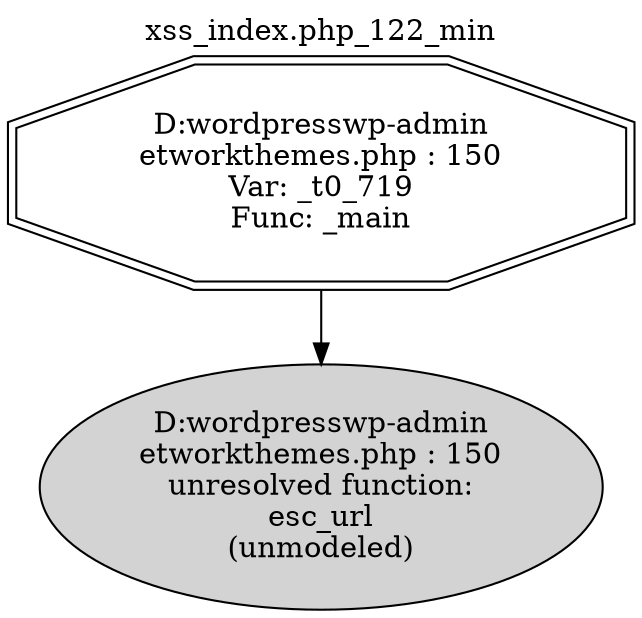 digraph cfg {
  label="xss_index.php_122_min";
  labelloc=t;
  n1 [shape=doubleoctagon, label="D:\wordpress\wp-admin\network\themes.php : 150\nVar: _t0_719\nFunc: _main\n"];
  n2 [shape=ellipse, label="D:\wordpress\wp-admin\network\themes.php : 150\nunresolved function:\nesc_url\n(unmodeled)\n",style=filled];
  n1 -> n2;
}
